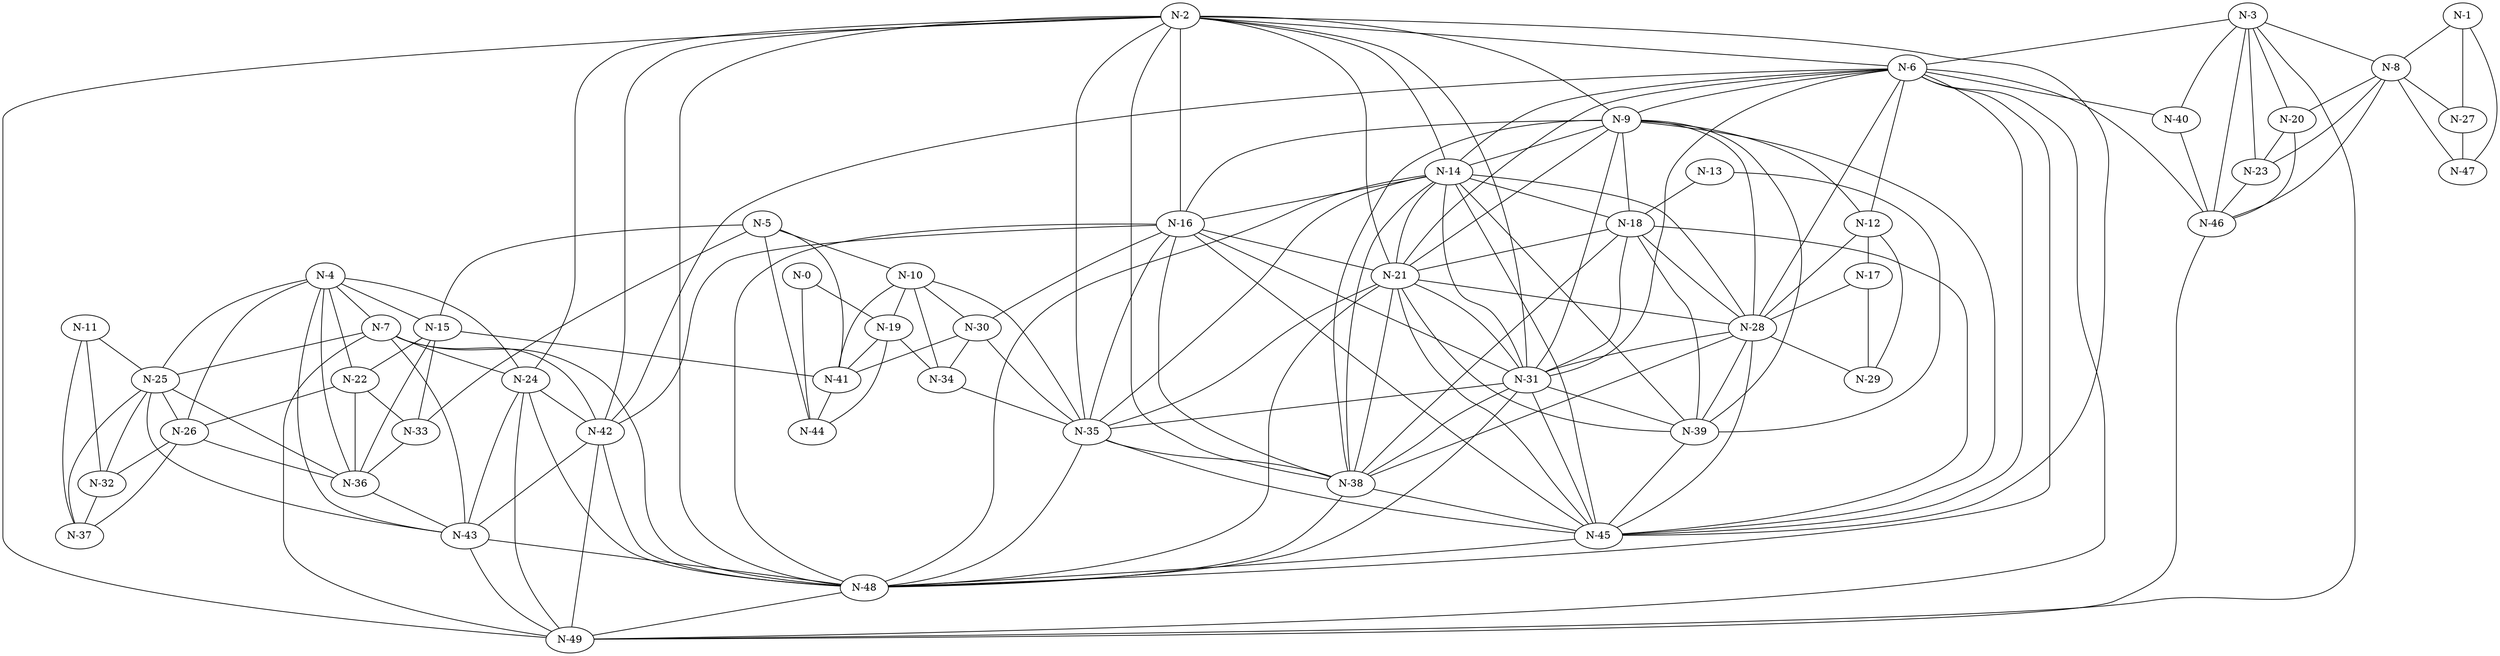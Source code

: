 graph G {
    "N-0";
    "N-1";
    "N-2";
    "N-3";
    "N-4";
    "N-5";
    "N-6";
    "N-7";
    "N-8";
    "N-9";
    "N-10";
    "N-11";
    "N-12";
    "N-13";
    "N-14";
    "N-15";
    "N-16";
    "N-17";
    "N-18";
    "N-19";
    "N-20";
    "N-21";
    "N-22";
    "N-23";
    "N-24";
    "N-25";
    "N-26";
    "N-27";
    "N-28";
    "N-29";
    "N-30";
    "N-31";
    "N-32";
    "N-33";
    "N-34";
    "N-35";
    "N-36";
    "N-37";
    "N-38";
    "N-39";
    "N-40";
    "N-41";
    "N-42";
    "N-43";
    "N-44";
    "N-45";
    "N-46";
    "N-47";
    "N-48";
    "N-49";
    "N-0" -- "N-19";
    "N-0" -- "N-44";
    "N-1" -- "N-8";
    "N-1" -- "N-27";
    "N-1" -- "N-47";
    "N-2" -- "N-6";
    "N-2" -- "N-9";
    "N-2" -- "N-14";
    "N-2" -- "N-16";
    "N-2" -- "N-21";
    "N-2" -- "N-24";
    "N-2" -- "N-31";
    "N-2" -- "N-35";
    "N-2" -- "N-38";
    "N-2" -- "N-42";
    "N-2" -- "N-45";
    "N-2" -- "N-48";
    "N-2" -- "N-49";
    "N-3" -- "N-6";
    "N-3" -- "N-8";
    "N-3" -- "N-20";
    "N-3" -- "N-23";
    "N-3" -- "N-40";
    "N-3" -- "N-46";
    "N-3" -- "N-49";
    "N-4" -- "N-7";
    "N-4" -- "N-15";
    "N-4" -- "N-22";
    "N-4" -- "N-24";
    "N-4" -- "N-25";
    "N-4" -- "N-26";
    "N-4" -- "N-36";
    "N-4" -- "N-43";
    "N-5" -- "N-10";
    "N-5" -- "N-15";
    "N-5" -- "N-33";
    "N-5" -- "N-41";
    "N-5" -- "N-44";
    "N-6" -- "N-9";
    "N-6" -- "N-12";
    "N-6" -- "N-14";
    "N-6" -- "N-21";
    "N-6" -- "N-28";
    "N-6" -- "N-31";
    "N-6" -- "N-40";
    "N-6" -- "N-42";
    "N-6" -- "N-45";
    "N-6" -- "N-46";
    "N-6" -- "N-48";
    "N-6" -- "N-49";
    "N-7" -- "N-24";
    "N-7" -- "N-25";
    "N-7" -- "N-42";
    "N-7" -- "N-43";
    "N-7" -- "N-48";
    "N-7" -- "N-49";
    "N-8" -- "N-20";
    "N-8" -- "N-23";
    "N-8" -- "N-27";
    "N-8" -- "N-46";
    "N-8" -- "N-47";
    "N-9" -- "N-12";
    "N-9" -- "N-14";
    "N-9" -- "N-16";
    "N-9" -- "N-18";
    "N-9" -- "N-21";
    "N-9" -- "N-28";
    "N-9" -- "N-31";
    "N-9" -- "N-38";
    "N-9" -- "N-39";
    "N-9" -- "N-45";
    "N-10" -- "N-19";
    "N-10" -- "N-30";
    "N-10" -- "N-34";
    "N-10" -- "N-35";
    "N-10" -- "N-41";
    "N-11" -- "N-25";
    "N-11" -- "N-32";
    "N-11" -- "N-37";
    "N-12" -- "N-17";
    "N-12" -- "N-28";
    "N-12" -- "N-29";
    "N-13" -- "N-18";
    "N-13" -- "N-39";
    "N-14" -- "N-16";
    "N-14" -- "N-18";
    "N-14" -- "N-21";
    "N-14" -- "N-28";
    "N-14" -- "N-31";
    "N-14" -- "N-35";
    "N-14" -- "N-38";
    "N-14" -- "N-39";
    "N-14" -- "N-45";
    "N-14" -- "N-48";
    "N-15" -- "N-22";
    "N-15" -- "N-33";
    "N-15" -- "N-36";
    "N-15" -- "N-41";
    "N-16" -- "N-21";
    "N-16" -- "N-30";
    "N-16" -- "N-31";
    "N-16" -- "N-35";
    "N-16" -- "N-38";
    "N-16" -- "N-42";
    "N-16" -- "N-45";
    "N-16" -- "N-48";
    "N-17" -- "N-28";
    "N-17" -- "N-29";
    "N-18" -- "N-21";
    "N-18" -- "N-28";
    "N-18" -- "N-31";
    "N-18" -- "N-38";
    "N-18" -- "N-39";
    "N-18" -- "N-45";
    "N-19" -- "N-34";
    "N-19" -- "N-41";
    "N-19" -- "N-44";
    "N-20" -- "N-23";
    "N-20" -- "N-46";
    "N-21" -- "N-28";
    "N-21" -- "N-31";
    "N-21" -- "N-35";
    "N-21" -- "N-38";
    "N-21" -- "N-39";
    "N-21" -- "N-45";
    "N-21" -- "N-48";
    "N-22" -- "N-26";
    "N-22" -- "N-33";
    "N-22" -- "N-36";
    "N-23" -- "N-46";
    "N-24" -- "N-42";
    "N-24" -- "N-43";
    "N-24" -- "N-48";
    "N-24" -- "N-49";
    "N-25" -- "N-26";
    "N-25" -- "N-32";
    "N-25" -- "N-36";
    "N-25" -- "N-37";
    "N-25" -- "N-43";
    "N-26" -- "N-32";
    "N-26" -- "N-36";
    "N-26" -- "N-37";
    "N-27" -- "N-47";
    "N-28" -- "N-29";
    "N-28" -- "N-31";
    "N-28" -- "N-38";
    "N-28" -- "N-39";
    "N-28" -- "N-45";
    "N-30" -- "N-34";
    "N-30" -- "N-35";
    "N-30" -- "N-41";
    "N-31" -- "N-35";
    "N-31" -- "N-38";
    "N-31" -- "N-39";
    "N-31" -- "N-45";
    "N-31" -- "N-48";
    "N-32" -- "N-37";
    "N-33" -- "N-36";
    "N-34" -- "N-35";
    "N-35" -- "N-38";
    "N-35" -- "N-45";
    "N-35" -- "N-48";
    "N-36" -- "N-43";
    "N-38" -- "N-45";
    "N-38" -- "N-48";
    "N-39" -- "N-45";
    "N-40" -- "N-46";
    "N-41" -- "N-44";
    "N-42" -- "N-43";
    "N-42" -- "N-48";
    "N-42" -- "N-49";
    "N-43" -- "N-48";
    "N-43" -- "N-49";
    "N-45" -- "N-48";
    "N-46" -- "N-49";
    "N-48" -- "N-49";
}
